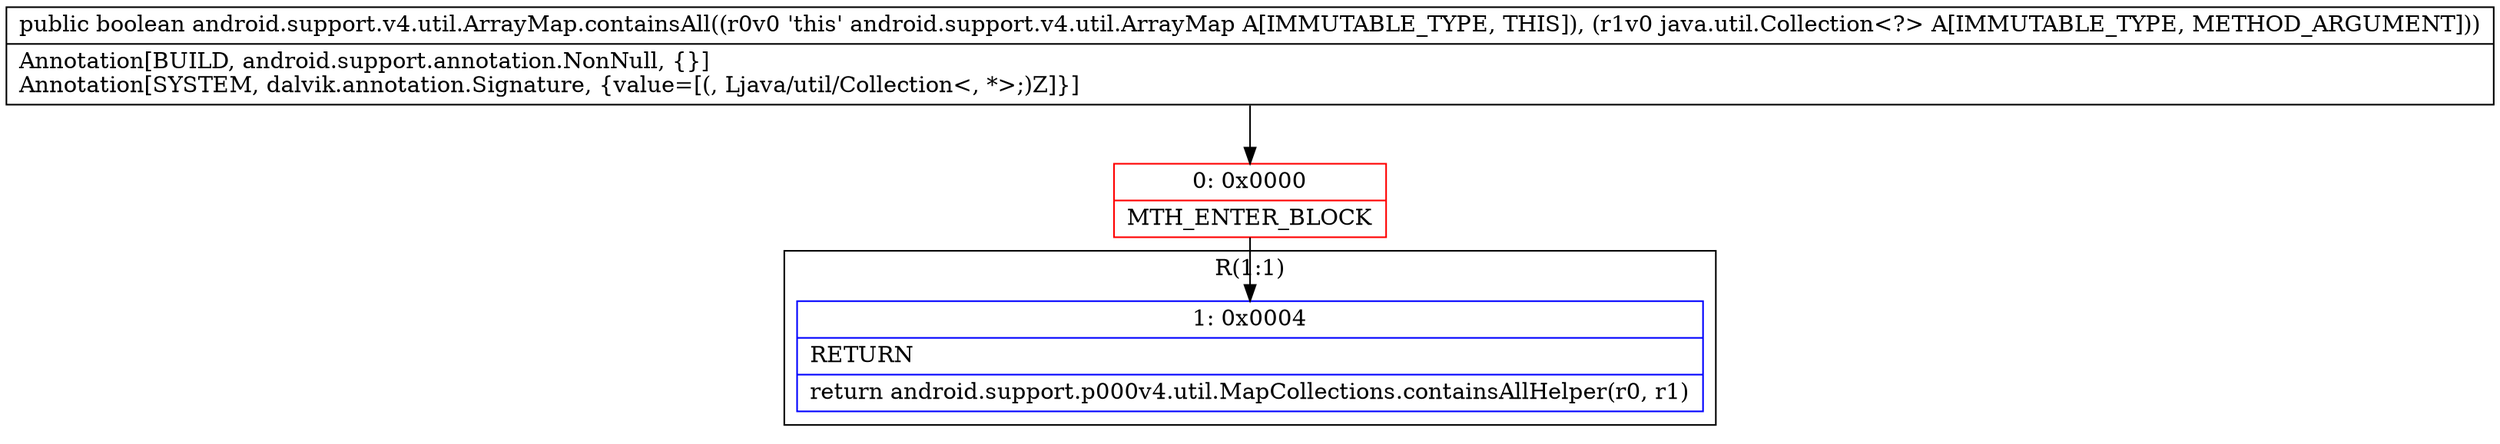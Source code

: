 digraph "CFG forandroid.support.v4.util.ArrayMap.containsAll(Ljava\/util\/Collection;)Z" {
subgraph cluster_Region_199672433 {
label = "R(1:1)";
node [shape=record,color=blue];
Node_1 [shape=record,label="{1\:\ 0x0004|RETURN\l|return android.support.p000v4.util.MapCollections.containsAllHelper(r0, r1)\l}"];
}
Node_0 [shape=record,color=red,label="{0\:\ 0x0000|MTH_ENTER_BLOCK\l}"];
MethodNode[shape=record,label="{public boolean android.support.v4.util.ArrayMap.containsAll((r0v0 'this' android.support.v4.util.ArrayMap A[IMMUTABLE_TYPE, THIS]), (r1v0 java.util.Collection\<?\> A[IMMUTABLE_TYPE, METHOD_ARGUMENT]))  | Annotation[BUILD, android.support.annotation.NonNull, \{\}]\lAnnotation[SYSTEM, dalvik.annotation.Signature, \{value=[(, Ljava\/util\/Collection\<, *\>;)Z]\}]\l}"];
MethodNode -> Node_0;
Node_0 -> Node_1;
}

